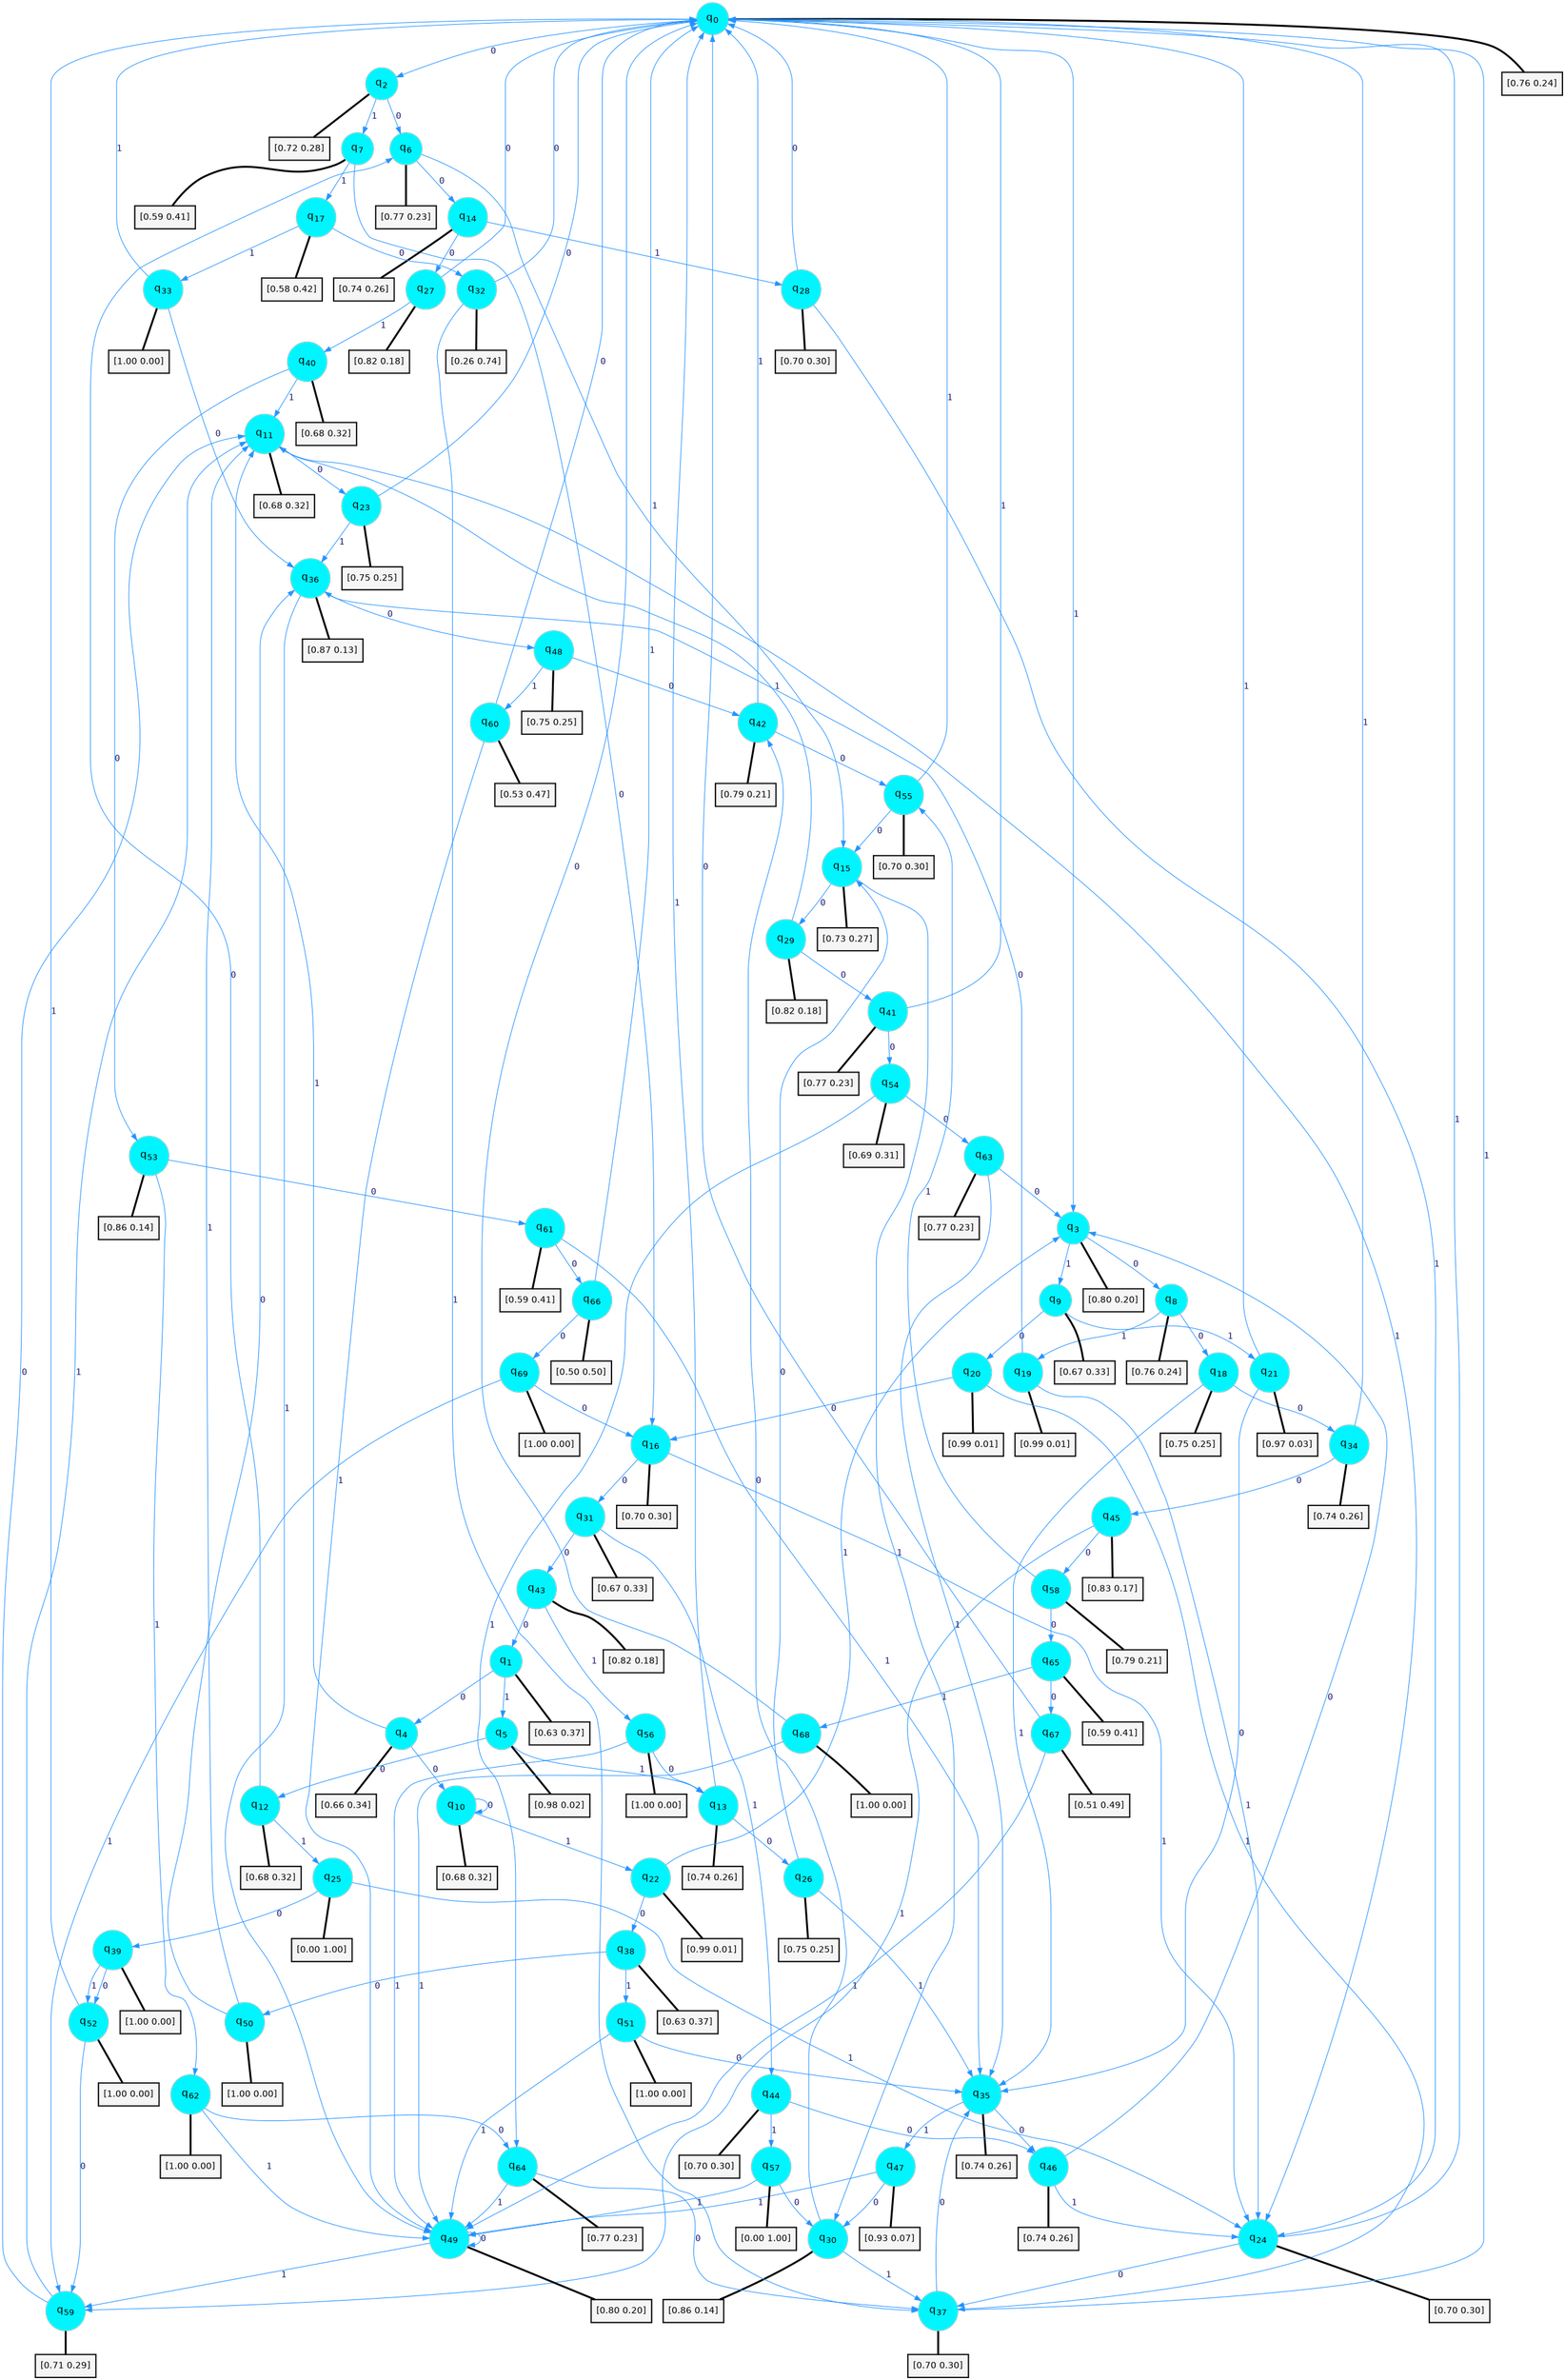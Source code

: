 digraph G {
graph [
bgcolor=transparent, dpi=300, rankdir=TD, size="40,25"];
node [
color=gray, fillcolor=turquoise1, fontcolor=black, fontname=Helvetica, fontsize=16, fontweight=bold, shape=circle, style=filled];
edge [
arrowsize=1, color=dodgerblue1, fontcolor=midnightblue, fontname=courier, fontweight=bold, penwidth=1, style=solid, weight=20];
0[label=<q<SUB>0</SUB>>];
1[label=<q<SUB>1</SUB>>];
2[label=<q<SUB>2</SUB>>];
3[label=<q<SUB>3</SUB>>];
4[label=<q<SUB>4</SUB>>];
5[label=<q<SUB>5</SUB>>];
6[label=<q<SUB>6</SUB>>];
7[label=<q<SUB>7</SUB>>];
8[label=<q<SUB>8</SUB>>];
9[label=<q<SUB>9</SUB>>];
10[label=<q<SUB>10</SUB>>];
11[label=<q<SUB>11</SUB>>];
12[label=<q<SUB>12</SUB>>];
13[label=<q<SUB>13</SUB>>];
14[label=<q<SUB>14</SUB>>];
15[label=<q<SUB>15</SUB>>];
16[label=<q<SUB>16</SUB>>];
17[label=<q<SUB>17</SUB>>];
18[label=<q<SUB>18</SUB>>];
19[label=<q<SUB>19</SUB>>];
20[label=<q<SUB>20</SUB>>];
21[label=<q<SUB>21</SUB>>];
22[label=<q<SUB>22</SUB>>];
23[label=<q<SUB>23</SUB>>];
24[label=<q<SUB>24</SUB>>];
25[label=<q<SUB>25</SUB>>];
26[label=<q<SUB>26</SUB>>];
27[label=<q<SUB>27</SUB>>];
28[label=<q<SUB>28</SUB>>];
29[label=<q<SUB>29</SUB>>];
30[label=<q<SUB>30</SUB>>];
31[label=<q<SUB>31</SUB>>];
32[label=<q<SUB>32</SUB>>];
33[label=<q<SUB>33</SUB>>];
34[label=<q<SUB>34</SUB>>];
35[label=<q<SUB>35</SUB>>];
36[label=<q<SUB>36</SUB>>];
37[label=<q<SUB>37</SUB>>];
38[label=<q<SUB>38</SUB>>];
39[label=<q<SUB>39</SUB>>];
40[label=<q<SUB>40</SUB>>];
41[label=<q<SUB>41</SUB>>];
42[label=<q<SUB>42</SUB>>];
43[label=<q<SUB>43</SUB>>];
44[label=<q<SUB>44</SUB>>];
45[label=<q<SUB>45</SUB>>];
46[label=<q<SUB>46</SUB>>];
47[label=<q<SUB>47</SUB>>];
48[label=<q<SUB>48</SUB>>];
49[label=<q<SUB>49</SUB>>];
50[label=<q<SUB>50</SUB>>];
51[label=<q<SUB>51</SUB>>];
52[label=<q<SUB>52</SUB>>];
53[label=<q<SUB>53</SUB>>];
54[label=<q<SUB>54</SUB>>];
55[label=<q<SUB>55</SUB>>];
56[label=<q<SUB>56</SUB>>];
57[label=<q<SUB>57</SUB>>];
58[label=<q<SUB>58</SUB>>];
59[label=<q<SUB>59</SUB>>];
60[label=<q<SUB>60</SUB>>];
61[label=<q<SUB>61</SUB>>];
62[label=<q<SUB>62</SUB>>];
63[label=<q<SUB>63</SUB>>];
64[label=<q<SUB>64</SUB>>];
65[label=<q<SUB>65</SUB>>];
66[label=<q<SUB>66</SUB>>];
67[label=<q<SUB>67</SUB>>];
68[label=<q<SUB>68</SUB>>];
69[label=<q<SUB>69</SUB>>];
70[label="[0.76 0.24]", shape=box,fontcolor=black, fontname=Helvetica, fontsize=14, penwidth=2, fillcolor=whitesmoke,color=black];
71[label="[0.63 0.37]", shape=box,fontcolor=black, fontname=Helvetica, fontsize=14, penwidth=2, fillcolor=whitesmoke,color=black];
72[label="[0.72 0.28]", shape=box,fontcolor=black, fontname=Helvetica, fontsize=14, penwidth=2, fillcolor=whitesmoke,color=black];
73[label="[0.80 0.20]", shape=box,fontcolor=black, fontname=Helvetica, fontsize=14, penwidth=2, fillcolor=whitesmoke,color=black];
74[label="[0.66 0.34]", shape=box,fontcolor=black, fontname=Helvetica, fontsize=14, penwidth=2, fillcolor=whitesmoke,color=black];
75[label="[0.98 0.02]", shape=box,fontcolor=black, fontname=Helvetica, fontsize=14, penwidth=2, fillcolor=whitesmoke,color=black];
76[label="[0.77 0.23]", shape=box,fontcolor=black, fontname=Helvetica, fontsize=14, penwidth=2, fillcolor=whitesmoke,color=black];
77[label="[0.59 0.41]", shape=box,fontcolor=black, fontname=Helvetica, fontsize=14, penwidth=2, fillcolor=whitesmoke,color=black];
78[label="[0.76 0.24]", shape=box,fontcolor=black, fontname=Helvetica, fontsize=14, penwidth=2, fillcolor=whitesmoke,color=black];
79[label="[0.67 0.33]", shape=box,fontcolor=black, fontname=Helvetica, fontsize=14, penwidth=2, fillcolor=whitesmoke,color=black];
80[label="[0.68 0.32]", shape=box,fontcolor=black, fontname=Helvetica, fontsize=14, penwidth=2, fillcolor=whitesmoke,color=black];
81[label="[0.68 0.32]", shape=box,fontcolor=black, fontname=Helvetica, fontsize=14, penwidth=2, fillcolor=whitesmoke,color=black];
82[label="[0.68 0.32]", shape=box,fontcolor=black, fontname=Helvetica, fontsize=14, penwidth=2, fillcolor=whitesmoke,color=black];
83[label="[0.74 0.26]", shape=box,fontcolor=black, fontname=Helvetica, fontsize=14, penwidth=2, fillcolor=whitesmoke,color=black];
84[label="[0.74 0.26]", shape=box,fontcolor=black, fontname=Helvetica, fontsize=14, penwidth=2, fillcolor=whitesmoke,color=black];
85[label="[0.73 0.27]", shape=box,fontcolor=black, fontname=Helvetica, fontsize=14, penwidth=2, fillcolor=whitesmoke,color=black];
86[label="[0.70 0.30]", shape=box,fontcolor=black, fontname=Helvetica, fontsize=14, penwidth=2, fillcolor=whitesmoke,color=black];
87[label="[0.58 0.42]", shape=box,fontcolor=black, fontname=Helvetica, fontsize=14, penwidth=2, fillcolor=whitesmoke,color=black];
88[label="[0.75 0.25]", shape=box,fontcolor=black, fontname=Helvetica, fontsize=14, penwidth=2, fillcolor=whitesmoke,color=black];
89[label="[0.99 0.01]", shape=box,fontcolor=black, fontname=Helvetica, fontsize=14, penwidth=2, fillcolor=whitesmoke,color=black];
90[label="[0.99 0.01]", shape=box,fontcolor=black, fontname=Helvetica, fontsize=14, penwidth=2, fillcolor=whitesmoke,color=black];
91[label="[0.97 0.03]", shape=box,fontcolor=black, fontname=Helvetica, fontsize=14, penwidth=2, fillcolor=whitesmoke,color=black];
92[label="[0.99 0.01]", shape=box,fontcolor=black, fontname=Helvetica, fontsize=14, penwidth=2, fillcolor=whitesmoke,color=black];
93[label="[0.75 0.25]", shape=box,fontcolor=black, fontname=Helvetica, fontsize=14, penwidth=2, fillcolor=whitesmoke,color=black];
94[label="[0.70 0.30]", shape=box,fontcolor=black, fontname=Helvetica, fontsize=14, penwidth=2, fillcolor=whitesmoke,color=black];
95[label="[0.00 1.00]", shape=box,fontcolor=black, fontname=Helvetica, fontsize=14, penwidth=2, fillcolor=whitesmoke,color=black];
96[label="[0.75 0.25]", shape=box,fontcolor=black, fontname=Helvetica, fontsize=14, penwidth=2, fillcolor=whitesmoke,color=black];
97[label="[0.82 0.18]", shape=box,fontcolor=black, fontname=Helvetica, fontsize=14, penwidth=2, fillcolor=whitesmoke,color=black];
98[label="[0.70 0.30]", shape=box,fontcolor=black, fontname=Helvetica, fontsize=14, penwidth=2, fillcolor=whitesmoke,color=black];
99[label="[0.82 0.18]", shape=box,fontcolor=black, fontname=Helvetica, fontsize=14, penwidth=2, fillcolor=whitesmoke,color=black];
100[label="[0.86 0.14]", shape=box,fontcolor=black, fontname=Helvetica, fontsize=14, penwidth=2, fillcolor=whitesmoke,color=black];
101[label="[0.67 0.33]", shape=box,fontcolor=black, fontname=Helvetica, fontsize=14, penwidth=2, fillcolor=whitesmoke,color=black];
102[label="[0.26 0.74]", shape=box,fontcolor=black, fontname=Helvetica, fontsize=14, penwidth=2, fillcolor=whitesmoke,color=black];
103[label="[1.00 0.00]", shape=box,fontcolor=black, fontname=Helvetica, fontsize=14, penwidth=2, fillcolor=whitesmoke,color=black];
104[label="[0.74 0.26]", shape=box,fontcolor=black, fontname=Helvetica, fontsize=14, penwidth=2, fillcolor=whitesmoke,color=black];
105[label="[0.74 0.26]", shape=box,fontcolor=black, fontname=Helvetica, fontsize=14, penwidth=2, fillcolor=whitesmoke,color=black];
106[label="[0.87 0.13]", shape=box,fontcolor=black, fontname=Helvetica, fontsize=14, penwidth=2, fillcolor=whitesmoke,color=black];
107[label="[0.70 0.30]", shape=box,fontcolor=black, fontname=Helvetica, fontsize=14, penwidth=2, fillcolor=whitesmoke,color=black];
108[label="[0.63 0.37]", shape=box,fontcolor=black, fontname=Helvetica, fontsize=14, penwidth=2, fillcolor=whitesmoke,color=black];
109[label="[1.00 0.00]", shape=box,fontcolor=black, fontname=Helvetica, fontsize=14, penwidth=2, fillcolor=whitesmoke,color=black];
110[label="[0.68 0.32]", shape=box,fontcolor=black, fontname=Helvetica, fontsize=14, penwidth=2, fillcolor=whitesmoke,color=black];
111[label="[0.77 0.23]", shape=box,fontcolor=black, fontname=Helvetica, fontsize=14, penwidth=2, fillcolor=whitesmoke,color=black];
112[label="[0.79 0.21]", shape=box,fontcolor=black, fontname=Helvetica, fontsize=14, penwidth=2, fillcolor=whitesmoke,color=black];
113[label="[0.82 0.18]", shape=box,fontcolor=black, fontname=Helvetica, fontsize=14, penwidth=2, fillcolor=whitesmoke,color=black];
114[label="[0.70 0.30]", shape=box,fontcolor=black, fontname=Helvetica, fontsize=14, penwidth=2, fillcolor=whitesmoke,color=black];
115[label="[0.83 0.17]", shape=box,fontcolor=black, fontname=Helvetica, fontsize=14, penwidth=2, fillcolor=whitesmoke,color=black];
116[label="[0.74 0.26]", shape=box,fontcolor=black, fontname=Helvetica, fontsize=14, penwidth=2, fillcolor=whitesmoke,color=black];
117[label="[0.93 0.07]", shape=box,fontcolor=black, fontname=Helvetica, fontsize=14, penwidth=2, fillcolor=whitesmoke,color=black];
118[label="[0.75 0.25]", shape=box,fontcolor=black, fontname=Helvetica, fontsize=14, penwidth=2, fillcolor=whitesmoke,color=black];
119[label="[0.80 0.20]", shape=box,fontcolor=black, fontname=Helvetica, fontsize=14, penwidth=2, fillcolor=whitesmoke,color=black];
120[label="[1.00 0.00]", shape=box,fontcolor=black, fontname=Helvetica, fontsize=14, penwidth=2, fillcolor=whitesmoke,color=black];
121[label="[1.00 0.00]", shape=box,fontcolor=black, fontname=Helvetica, fontsize=14, penwidth=2, fillcolor=whitesmoke,color=black];
122[label="[1.00 0.00]", shape=box,fontcolor=black, fontname=Helvetica, fontsize=14, penwidth=2, fillcolor=whitesmoke,color=black];
123[label="[0.86 0.14]", shape=box,fontcolor=black, fontname=Helvetica, fontsize=14, penwidth=2, fillcolor=whitesmoke,color=black];
124[label="[0.69 0.31]", shape=box,fontcolor=black, fontname=Helvetica, fontsize=14, penwidth=2, fillcolor=whitesmoke,color=black];
125[label="[0.70 0.30]", shape=box,fontcolor=black, fontname=Helvetica, fontsize=14, penwidth=2, fillcolor=whitesmoke,color=black];
126[label="[1.00 0.00]", shape=box,fontcolor=black, fontname=Helvetica, fontsize=14, penwidth=2, fillcolor=whitesmoke,color=black];
127[label="[0.00 1.00]", shape=box,fontcolor=black, fontname=Helvetica, fontsize=14, penwidth=2, fillcolor=whitesmoke,color=black];
128[label="[0.79 0.21]", shape=box,fontcolor=black, fontname=Helvetica, fontsize=14, penwidth=2, fillcolor=whitesmoke,color=black];
129[label="[0.71 0.29]", shape=box,fontcolor=black, fontname=Helvetica, fontsize=14, penwidth=2, fillcolor=whitesmoke,color=black];
130[label="[0.53 0.47]", shape=box,fontcolor=black, fontname=Helvetica, fontsize=14, penwidth=2, fillcolor=whitesmoke,color=black];
131[label="[0.59 0.41]", shape=box,fontcolor=black, fontname=Helvetica, fontsize=14, penwidth=2, fillcolor=whitesmoke,color=black];
132[label="[1.00 0.00]", shape=box,fontcolor=black, fontname=Helvetica, fontsize=14, penwidth=2, fillcolor=whitesmoke,color=black];
133[label="[0.77 0.23]", shape=box,fontcolor=black, fontname=Helvetica, fontsize=14, penwidth=2, fillcolor=whitesmoke,color=black];
134[label="[0.77 0.23]", shape=box,fontcolor=black, fontname=Helvetica, fontsize=14, penwidth=2, fillcolor=whitesmoke,color=black];
135[label="[0.59 0.41]", shape=box,fontcolor=black, fontname=Helvetica, fontsize=14, penwidth=2, fillcolor=whitesmoke,color=black];
136[label="[0.50 0.50]", shape=box,fontcolor=black, fontname=Helvetica, fontsize=14, penwidth=2, fillcolor=whitesmoke,color=black];
137[label="[0.51 0.49]", shape=box,fontcolor=black, fontname=Helvetica, fontsize=14, penwidth=2, fillcolor=whitesmoke,color=black];
138[label="[1.00 0.00]", shape=box,fontcolor=black, fontname=Helvetica, fontsize=14, penwidth=2, fillcolor=whitesmoke,color=black];
139[label="[1.00 0.00]", shape=box,fontcolor=black, fontname=Helvetica, fontsize=14, penwidth=2, fillcolor=whitesmoke,color=black];
0->2 [label=0];
0->3 [label=1];
0->70 [arrowhead=none, penwidth=3,color=black];
1->4 [label=0];
1->5 [label=1];
1->71 [arrowhead=none, penwidth=3,color=black];
2->6 [label=0];
2->7 [label=1];
2->72 [arrowhead=none, penwidth=3,color=black];
3->8 [label=0];
3->9 [label=1];
3->73 [arrowhead=none, penwidth=3,color=black];
4->10 [label=0];
4->11 [label=1];
4->74 [arrowhead=none, penwidth=3,color=black];
5->12 [label=0];
5->13 [label=1];
5->75 [arrowhead=none, penwidth=3,color=black];
6->14 [label=0];
6->15 [label=1];
6->76 [arrowhead=none, penwidth=3,color=black];
7->16 [label=0];
7->17 [label=1];
7->77 [arrowhead=none, penwidth=3,color=black];
8->18 [label=0];
8->19 [label=1];
8->78 [arrowhead=none, penwidth=3,color=black];
9->20 [label=0];
9->21 [label=1];
9->79 [arrowhead=none, penwidth=3,color=black];
10->10 [label=0];
10->22 [label=1];
10->80 [arrowhead=none, penwidth=3,color=black];
11->23 [label=0];
11->24 [label=1];
11->81 [arrowhead=none, penwidth=3,color=black];
12->6 [label=0];
12->25 [label=1];
12->82 [arrowhead=none, penwidth=3,color=black];
13->26 [label=0];
13->0 [label=1];
13->83 [arrowhead=none, penwidth=3,color=black];
14->27 [label=0];
14->28 [label=1];
14->84 [arrowhead=none, penwidth=3,color=black];
15->29 [label=0];
15->30 [label=1];
15->85 [arrowhead=none, penwidth=3,color=black];
16->31 [label=0];
16->24 [label=1];
16->86 [arrowhead=none, penwidth=3,color=black];
17->32 [label=0];
17->33 [label=1];
17->87 [arrowhead=none, penwidth=3,color=black];
18->34 [label=0];
18->35 [label=1];
18->88 [arrowhead=none, penwidth=3,color=black];
19->36 [label=0];
19->24 [label=1];
19->89 [arrowhead=none, penwidth=3,color=black];
20->16 [label=0];
20->37 [label=1];
20->90 [arrowhead=none, penwidth=3,color=black];
21->35 [label=0];
21->0 [label=1];
21->91 [arrowhead=none, penwidth=3,color=black];
22->38 [label=0];
22->3 [label=1];
22->92 [arrowhead=none, penwidth=3,color=black];
23->0 [label=0];
23->36 [label=1];
23->93 [arrowhead=none, penwidth=3,color=black];
24->37 [label=0];
24->0 [label=1];
24->94 [arrowhead=none, penwidth=3,color=black];
25->39 [label=0];
25->24 [label=1];
25->95 [arrowhead=none, penwidth=3,color=black];
26->15 [label=0];
26->35 [label=1];
26->96 [arrowhead=none, penwidth=3,color=black];
27->0 [label=0];
27->40 [label=1];
27->97 [arrowhead=none, penwidth=3,color=black];
28->0 [label=0];
28->24 [label=1];
28->98 [arrowhead=none, penwidth=3,color=black];
29->41 [label=0];
29->11 [label=1];
29->99 [arrowhead=none, penwidth=3,color=black];
30->42 [label=0];
30->37 [label=1];
30->100 [arrowhead=none, penwidth=3,color=black];
31->43 [label=0];
31->44 [label=1];
31->101 [arrowhead=none, penwidth=3,color=black];
32->0 [label=0];
32->37 [label=1];
32->102 [arrowhead=none, penwidth=3,color=black];
33->36 [label=0];
33->0 [label=1];
33->103 [arrowhead=none, penwidth=3,color=black];
34->45 [label=0];
34->0 [label=1];
34->104 [arrowhead=none, penwidth=3,color=black];
35->46 [label=0];
35->47 [label=1];
35->105 [arrowhead=none, penwidth=3,color=black];
36->48 [label=0];
36->49 [label=1];
36->106 [arrowhead=none, penwidth=3,color=black];
37->35 [label=0];
37->0 [label=1];
37->107 [arrowhead=none, penwidth=3,color=black];
38->50 [label=0];
38->51 [label=1];
38->108 [arrowhead=none, penwidth=3,color=black];
39->52 [label=0];
39->52 [label=1];
39->109 [arrowhead=none, penwidth=3,color=black];
40->53 [label=0];
40->11 [label=1];
40->110 [arrowhead=none, penwidth=3,color=black];
41->54 [label=0];
41->0 [label=1];
41->111 [arrowhead=none, penwidth=3,color=black];
42->55 [label=0];
42->0 [label=1];
42->112 [arrowhead=none, penwidth=3,color=black];
43->1 [label=0];
43->56 [label=1];
43->113 [arrowhead=none, penwidth=3,color=black];
44->46 [label=0];
44->57 [label=1];
44->114 [arrowhead=none, penwidth=3,color=black];
45->58 [label=0];
45->59 [label=1];
45->115 [arrowhead=none, penwidth=3,color=black];
46->3 [label=0];
46->24 [label=1];
46->116 [arrowhead=none, penwidth=3,color=black];
47->30 [label=0];
47->49 [label=1];
47->117 [arrowhead=none, penwidth=3,color=black];
48->42 [label=0];
48->60 [label=1];
48->118 [arrowhead=none, penwidth=3,color=black];
49->49 [label=0];
49->59 [label=1];
49->119 [arrowhead=none, penwidth=3,color=black];
50->36 [label=0];
50->11 [label=1];
50->120 [arrowhead=none, penwidth=3,color=black];
51->35 [label=0];
51->49 [label=1];
51->121 [arrowhead=none, penwidth=3,color=black];
52->59 [label=0];
52->0 [label=1];
52->122 [arrowhead=none, penwidth=3,color=black];
53->61 [label=0];
53->62 [label=1];
53->123 [arrowhead=none, penwidth=3,color=black];
54->63 [label=0];
54->64 [label=1];
54->124 [arrowhead=none, penwidth=3,color=black];
55->15 [label=0];
55->0 [label=1];
55->125 [arrowhead=none, penwidth=3,color=black];
56->13 [label=0];
56->49 [label=1];
56->126 [arrowhead=none, penwidth=3,color=black];
57->30 [label=0];
57->49 [label=1];
57->127 [arrowhead=none, penwidth=3,color=black];
58->65 [label=0];
58->55 [label=1];
58->128 [arrowhead=none, penwidth=3,color=black];
59->11 [label=0];
59->11 [label=1];
59->129 [arrowhead=none, penwidth=3,color=black];
60->0 [label=0];
60->49 [label=1];
60->130 [arrowhead=none, penwidth=3,color=black];
61->66 [label=0];
61->35 [label=1];
61->131 [arrowhead=none, penwidth=3,color=black];
62->64 [label=0];
62->49 [label=1];
62->132 [arrowhead=none, penwidth=3,color=black];
63->3 [label=0];
63->35 [label=1];
63->133 [arrowhead=none, penwidth=3,color=black];
64->37 [label=0];
64->49 [label=1];
64->134 [arrowhead=none, penwidth=3,color=black];
65->67 [label=0];
65->68 [label=1];
65->135 [arrowhead=none, penwidth=3,color=black];
66->69 [label=0];
66->0 [label=1];
66->136 [arrowhead=none, penwidth=3,color=black];
67->0 [label=0];
67->49 [label=1];
67->137 [arrowhead=none, penwidth=3,color=black];
68->0 [label=0];
68->49 [label=1];
68->138 [arrowhead=none, penwidth=3,color=black];
69->16 [label=0];
69->59 [label=1];
69->139 [arrowhead=none, penwidth=3,color=black];
}
